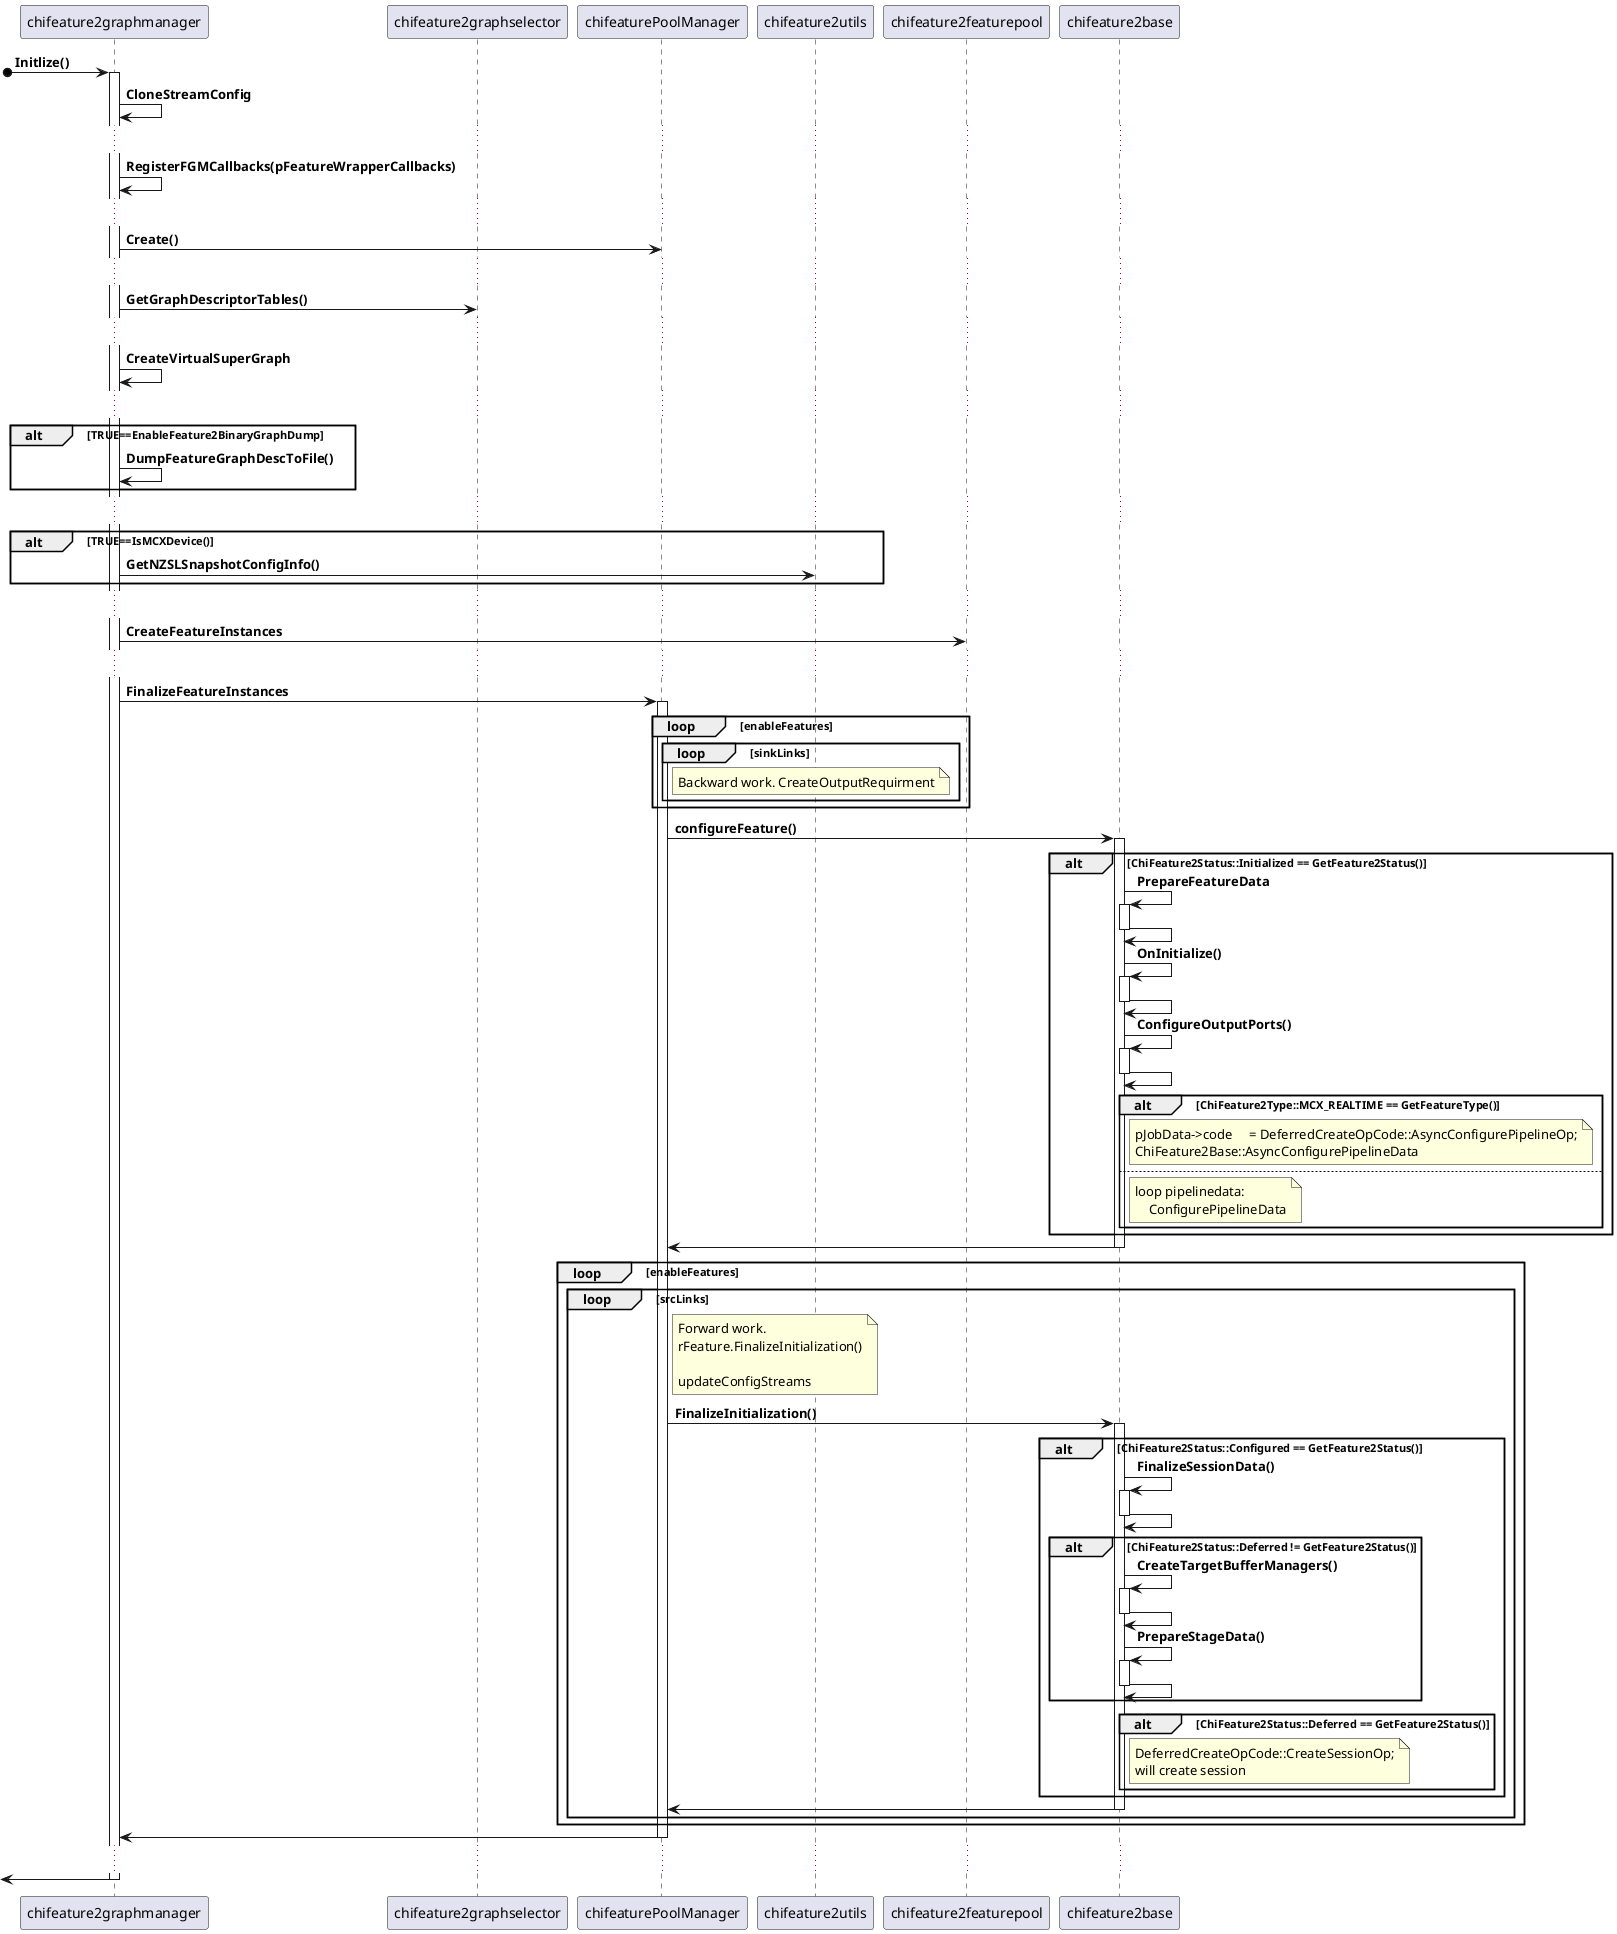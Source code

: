 /'派生，继承：<|--'/
/'组合：*-- ， 将会管理对象的生命周期'/
/'聚合：o--, 特指不管理对象的生命周期，但存在关联'/
/'
title <size:18>camx awb overview</size>\n     Lin Jin

collections ThreadUsers

<color:red><size:16>****</size></color>

<color:blue><size:15></size></color>

package <color:blue><size:15>**AWBDecisionAggregator** {
}

== <color:blue> CAWBMain::Configure </color>==

participant XXX

box "Factory"
participant camxcawbfactory as awb_factory
end box



<color:red>TODO: this need check further</color>


Useful color:
1. Red
Red Crimson DeepPink LightPink Salmon HotPink

2. Blue
MediumBlue Blue DodgerBlue DeepSkyBlue Cyan LightSkyBlue SlateBlue SkyBlue

3. Green
Chartreuse Green GreenYellow LawnGreen Lime LightGreen SpingGreen

4. Yellow
Yellow Gold LightGoldenRodYellow Orange LemonChiffon

5. Violet
DarkMagenta BlueViolet DardViolet Magenta Fuchsia Purple

6.


class Dummy {
 -field1                     -------private
 #field2                     -------protected
 ~method1()                  -------package private
 +method2()                  -------public
}
'/

@startuml
participant  chifeature2graphmanager
participant  chifeature2graphselector
participant  chifeaturePoolManager
participant  chifeature2utils
participant  chifeature2featurepool
participant  chifeature2base

[o->chifeature2graphmanager: **Initlize()**
activate chifeature2graphmanager
    chifeature2graphmanager->chifeature2graphmanager: **CloneStreamConfig**
    ......
    chifeature2graphmanager->chifeature2graphmanager: **RegisterFGMCallbacks(pFeatureWrapperCallbacks)**
    ......
    chifeature2graphmanager->chifeaturePoolManager: **Create()**
    ......
    chifeature2graphmanager->chifeature2graphselector: **GetGraphDescriptorTables()**
    ......
    chifeature2graphmanager->chifeature2graphmanager: **CreateVirtualSuperGraph**
    ......
    alt TRUE==EnableFeature2BinaryGraphDump
        chifeature2graphmanager->chifeature2graphmanager: **DumpFeatureGraphDescToFile()**
    end
    ......
    alt TRUE==IsMCXDevice()
        chifeature2graphmanager->chifeature2utils: **GetNZSLSnapshotConfigInfo()**
    end
    ......
    chifeature2graphmanager->chifeature2featurepool: **CreateFeatureInstances**
    ......
    chifeature2graphmanager->chifeaturePoolManager: **FinalizeFeatureInstances**
    activate chifeaturePoolManager
        loop enableFeatures
            loop sinkLinks
                note right chifeaturePoolManager
                    Backward work. CreateOutputRequirment
                end note
            end loop
        end loop
        chifeaturePoolManager->chifeature2base: **configureFeature()**
        activate chifeature2base
            alt ChiFeature2Status::Initialized == GetFeature2Status()
                chifeature2base->chifeature2base: **PrepareFeatureData**
                activate chifeature2base
                chifeature2base->chifeature2base:
                deactivate chifeature2base

                chifeature2base->chifeature2base: **OnInitialize()**
                activate chifeature2base
                chifeature2base->chifeature2base:
                deactivate chifeature2base

                chifeature2base->chifeature2base: **ConfigureOutputPorts()**
                activate chifeature2base
                chifeature2base->chifeature2base:
                deactivate chifeature2base

                alt ChiFeature2Type::MCX_REALTIME == GetFeatureType()
                    note right chifeature2base
                        pJobData->code     = DeferredCreateOpCode::AsyncConfigurePipelineOp;
                        ChiFeature2Base::AsyncConfigurePipelineData
                    end note
                else
                    note right chifeature2base
                        loop pipelinedata:
                            ConfigurePipelineData
                    end note
                end
            end
        chifeature2base->chifeaturePoolManager:
        deactivate chifeature2base

        loop enableFeatures
            loop srcLinks
                note right chifeaturePoolManager
                    Forward work.
                    rFeature.FinalizeInitialization()

                    updateConfigStreams
                end note
                chifeaturePoolManager->chifeature2base: **FinalizeInitialization()**
                activate chifeature2base
                    alt **ChiFeature2Status::Configured == GetFeature2Status()**
                        chifeature2base->chifeature2base: **FinalizeSessionData()**
                        activate chifeature2base
                        chifeature2base->chifeature2base:
                        deactivate chifeature2base

                        alt ChiFeature2Status::Deferred != GetFeature2Status()
                            chifeature2base->chifeature2base: **CreateTargetBufferManagers()**
                            activate chifeature2base
                            chifeature2base->chifeature2base:
                            deactivate chifeature2base

                            chifeature2base->chifeature2base: **PrepareStageData()**
                            activate chifeature2base
                            chifeature2base->chifeature2base:
                            deactivate chifeature2base
                        end


                        alt **ChiFeature2Status::Deferred == GetFeature2Status()**
                            note right chifeature2base
                                DeferredCreateOpCode::CreateSessionOp;
                                will create session
                            end note
                        end
                    end
                chifeature2base->chifeaturePoolManager:
                deactivate chifeature2base
            end loop
        end loop
    chifeaturePoolManager->chifeature2graphmanager:
    deactivate chifeaturePoolManager
    ......

[<-chifeature2graphmanager:
deactivate chifeature2graphmanager

@enduml
